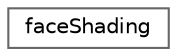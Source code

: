 digraph "Graphical Class Hierarchy"
{
 // LATEX_PDF_SIZE
  bgcolor="transparent";
  edge [fontname=Helvetica,fontsize=10,labelfontname=Helvetica,labelfontsize=10];
  node [fontname=Helvetica,fontsize=10,shape=box,height=0.2,width=0.4];
  rankdir="LR";
  Node0 [id="Node000000",label="faceShading",height=0.2,width=0.4,color="grey40", fillcolor="white", style="filled",URL="$classFoam_1_1faceShading.html",tooltip="Helper class to calculate visible faces for global, sun-like illumination."];
}
